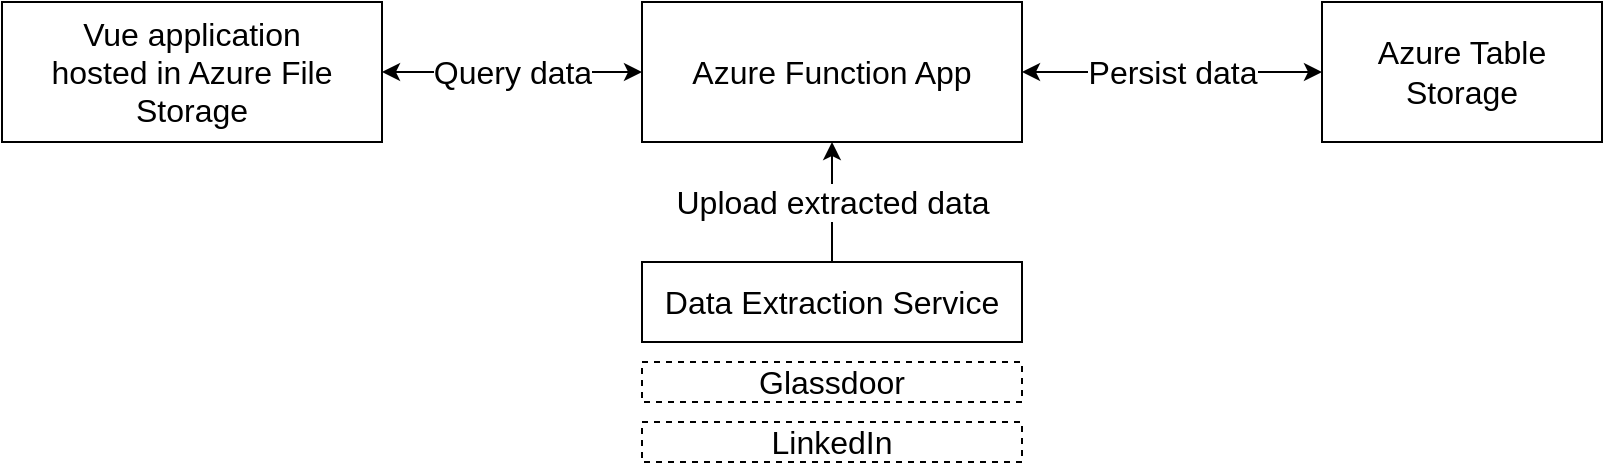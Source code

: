 <mxfile version="20.0.4" type="device"><diagram id="HxFdba9J9AGziDngRfYT" name="Page-1"><mxGraphModel dx="1038" dy="531" grid="1" gridSize="10" guides="1" tooltips="1" connect="1" arrows="1" fold="1" page="1" pageScale="1" pageWidth="850" pageHeight="1100" math="0" shadow="0"><root><mxCell id="0"/><mxCell id="1" parent="0"/><mxCell id="NP8a4N3-5Y4RL4eddx0q-27" value="Query data" style="edgeStyle=orthogonalEdgeStyle;rounded=0;orthogonalLoop=1;jettySize=auto;html=1;exitX=1;exitY=0.5;exitDx=0;exitDy=0;entryX=0;entryY=0.5;entryDx=0;entryDy=0;startArrow=classic;startFill=1;fontSize=16;" parent="1" source="NP8a4N3-5Y4RL4eddx0q-1" target="NP8a4N3-5Y4RL4eddx0q-2" edge="1"><mxGeometry relative="1" as="geometry"/></mxCell><mxCell id="NP8a4N3-5Y4RL4eddx0q-1" value="Vue application&lt;br style=&quot;font-size: 16px;&quot;&gt;hosted in Azure File Storage" style="rounded=0;whiteSpace=wrap;html=1;fontSize=16;" parent="1" vertex="1"><mxGeometry x="30" y="40" width="190" height="70" as="geometry"/></mxCell><mxCell id="-PqT7QVHLWucHDpZtECj-1" value="Persist data" style="edgeStyle=orthogonalEdgeStyle;rounded=0;orthogonalLoop=1;jettySize=auto;html=1;exitX=1;exitY=0.5;exitDx=0;exitDy=0;entryX=0;entryY=0.5;entryDx=0;entryDy=0;startArrow=classic;startFill=1;fontSize=16;" edge="1" parent="1" source="NP8a4N3-5Y4RL4eddx0q-2" target="NP8a4N3-5Y4RL4eddx0q-3"><mxGeometry relative="1" as="geometry"/></mxCell><mxCell id="NP8a4N3-5Y4RL4eddx0q-2" value="Azure Function App" style="rounded=0;whiteSpace=wrap;html=1;fontSize=16;" parent="1" vertex="1"><mxGeometry x="350" y="40" width="190" height="70" as="geometry"/></mxCell><mxCell id="NP8a4N3-5Y4RL4eddx0q-3" value="Azure Table Storage" style="rounded=0;whiteSpace=wrap;html=1;fontSize=16;" parent="1" vertex="1"><mxGeometry x="690" y="40" width="140" height="70" as="geometry"/></mxCell><mxCell id="NP8a4N3-5Y4RL4eddx0q-7" value="LinkedIn" style="rounded=0;whiteSpace=wrap;html=1;fillColor=none;dashed=1;fontSize=16;" parent="1" vertex="1"><mxGeometry x="350" y="250" width="190" height="20" as="geometry"/></mxCell><mxCell id="NP8a4N3-5Y4RL4eddx0q-8" value="Glassdoor" style="rounded=0;whiteSpace=wrap;html=1;fillColor=none;dashed=1;fontSize=16;" parent="1" vertex="1"><mxGeometry x="350" y="220" width="190" height="20" as="geometry"/></mxCell><mxCell id="NP8a4N3-5Y4RL4eddx0q-28" value="Upload extracted data" style="edgeStyle=orthogonalEdgeStyle;rounded=0;orthogonalLoop=1;jettySize=auto;html=1;exitX=0.5;exitY=0;exitDx=0;exitDy=0;entryX=0.5;entryY=1;entryDx=0;entryDy=0;startArrow=none;startFill=0;fontSize=16;" parent="1" source="NP8a4N3-5Y4RL4eddx0q-11" target="NP8a4N3-5Y4RL4eddx0q-2" edge="1"><mxGeometry relative="1" as="geometry"/></mxCell><mxCell id="NP8a4N3-5Y4RL4eddx0q-11" value="Data Extraction Service" style="rounded=0;whiteSpace=wrap;html=1;fillColor=none;fontSize=16;" parent="1" vertex="1"><mxGeometry x="350" y="170" width="190" height="40" as="geometry"/></mxCell></root></mxGraphModel></diagram></mxfile>